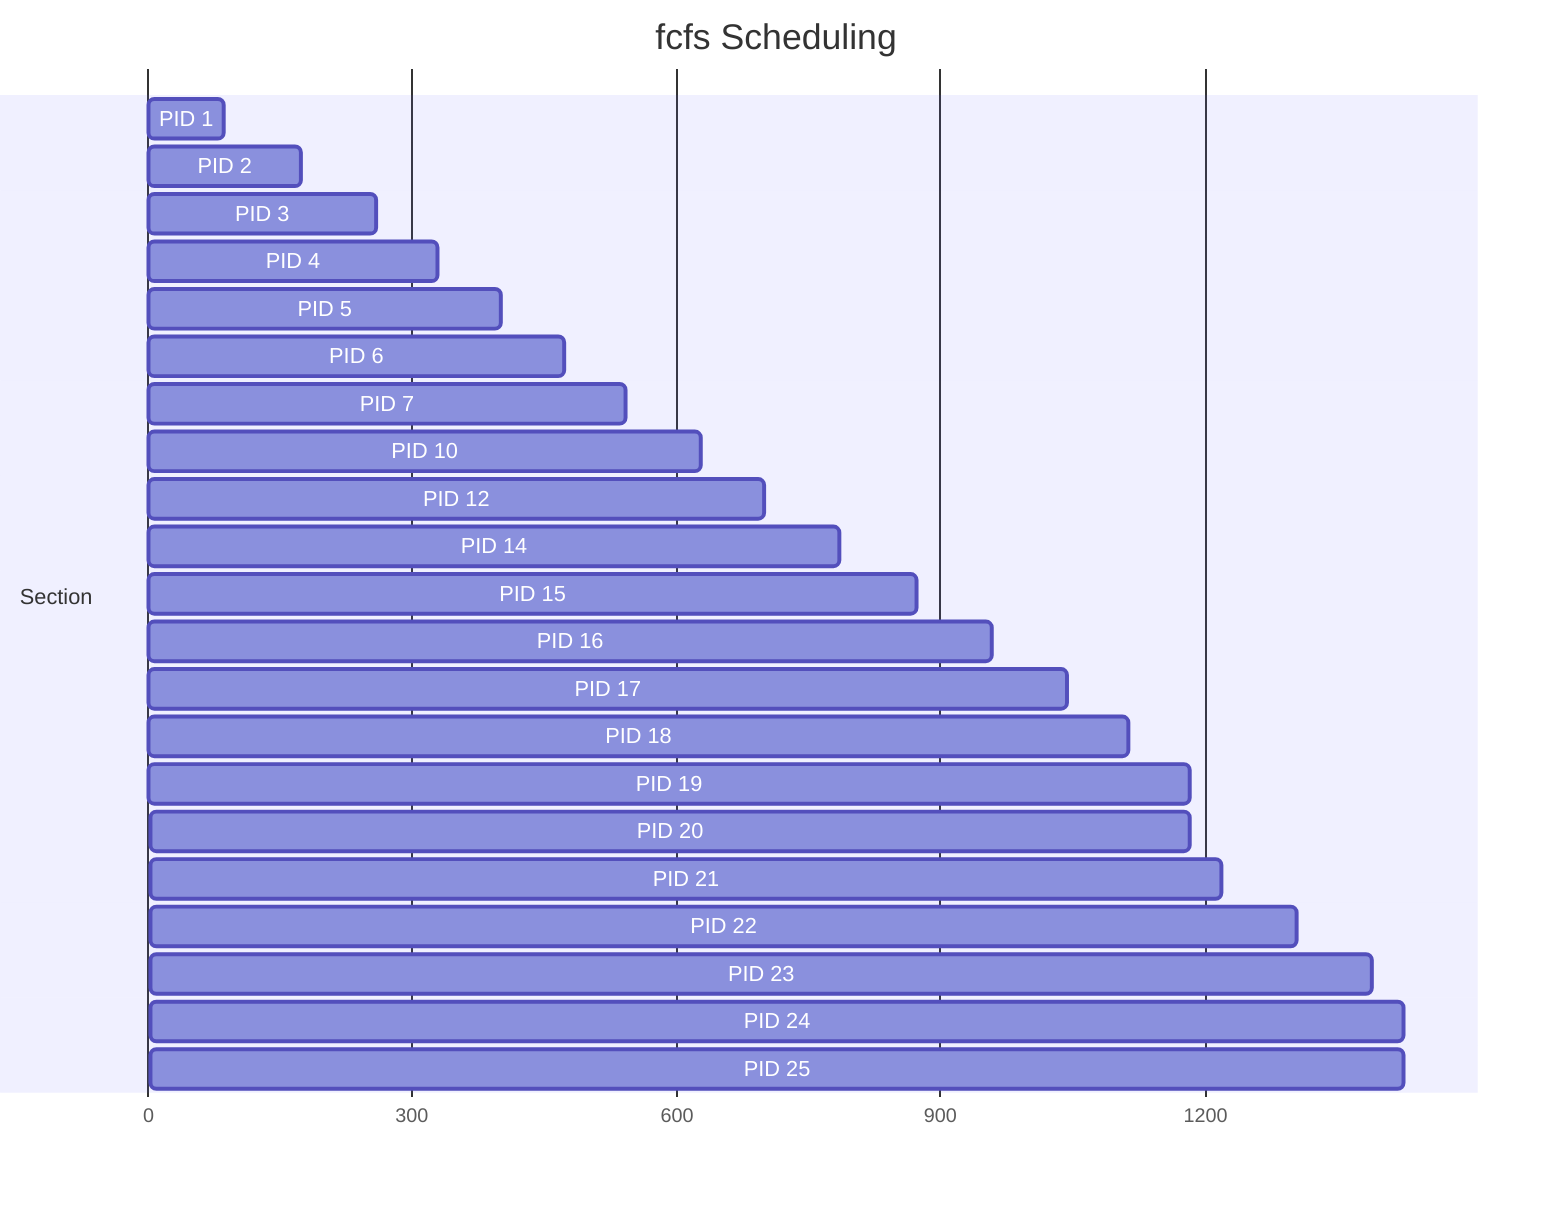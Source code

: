 gantt
title fcfs Scheduling
dateFormat  X
axisFormat %s
section Section
PID 1 : 0, 86
PID 2 : 86, 172
PID 3 : 172, 258
PID 4 : 258, 329
PID 5 : 329, 400
PID 6 : 400, 471
PID 7 : 471, 542
PID 10 : 542, 628
PID 12 : 628, 699
PID 14 : 699, 785
PID 15 : 785, 871
PID 16 : 871, 957
PID 17 : 957, 1043
PID 18 : 1043, 1113
PID 19 : 1113, 1183
PID 20 : 1183, 1183
PID 21 : 1183, 1218
PID 22 : 1218, 1304
PID 23 : 1304, 1390
PID 24 : 1390, 1425
PID 25 : 1425, 1425